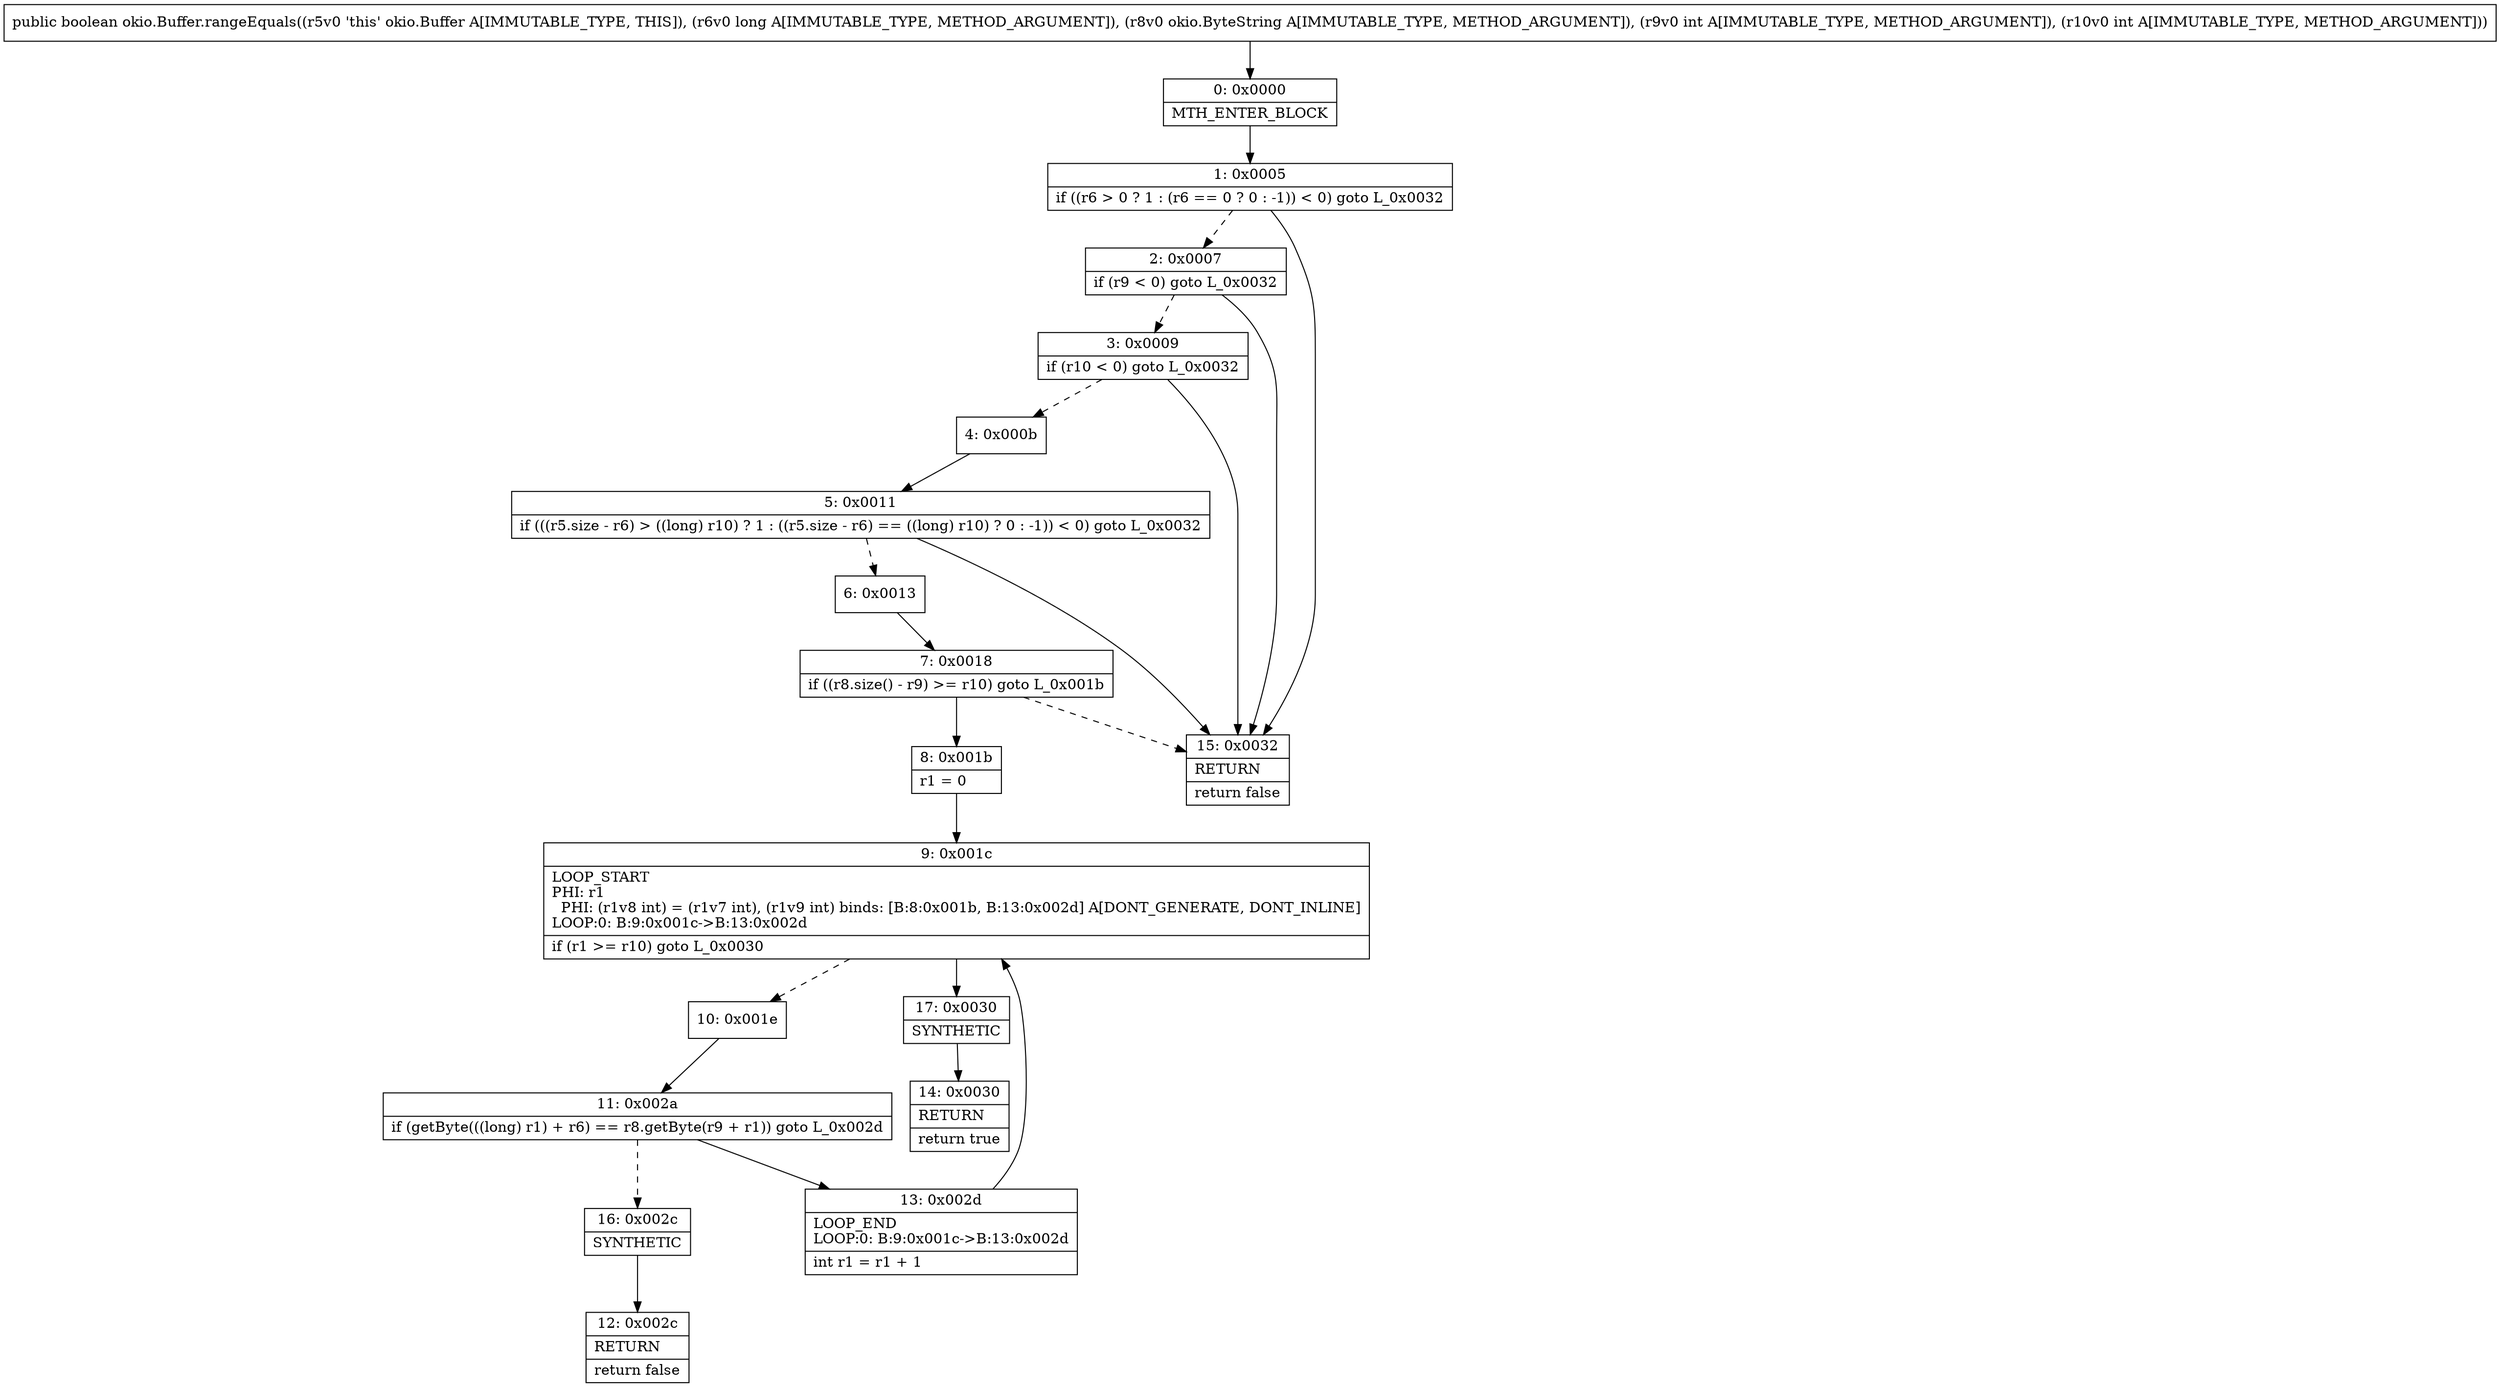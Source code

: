 digraph "CFG forokio.Buffer.rangeEquals(JLokio\/ByteString;II)Z" {
Node_0 [shape=record,label="{0\:\ 0x0000|MTH_ENTER_BLOCK\l}"];
Node_1 [shape=record,label="{1\:\ 0x0005|if ((r6 \> 0 ? 1 : (r6 == 0 ? 0 : \-1)) \< 0) goto L_0x0032\l}"];
Node_2 [shape=record,label="{2\:\ 0x0007|if (r9 \< 0) goto L_0x0032\l}"];
Node_3 [shape=record,label="{3\:\ 0x0009|if (r10 \< 0) goto L_0x0032\l}"];
Node_4 [shape=record,label="{4\:\ 0x000b}"];
Node_5 [shape=record,label="{5\:\ 0x0011|if (((r5.size \- r6) \> ((long) r10) ? 1 : ((r5.size \- r6) == ((long) r10) ? 0 : \-1)) \< 0) goto L_0x0032\l}"];
Node_6 [shape=record,label="{6\:\ 0x0013}"];
Node_7 [shape=record,label="{7\:\ 0x0018|if ((r8.size() \- r9) \>= r10) goto L_0x001b\l}"];
Node_8 [shape=record,label="{8\:\ 0x001b|r1 = 0\l}"];
Node_9 [shape=record,label="{9\:\ 0x001c|LOOP_START\lPHI: r1 \l  PHI: (r1v8 int) = (r1v7 int), (r1v9 int) binds: [B:8:0x001b, B:13:0x002d] A[DONT_GENERATE, DONT_INLINE]\lLOOP:0: B:9:0x001c\-\>B:13:0x002d\l|if (r1 \>= r10) goto L_0x0030\l}"];
Node_10 [shape=record,label="{10\:\ 0x001e}"];
Node_11 [shape=record,label="{11\:\ 0x002a|if (getByte(((long) r1) + r6) == r8.getByte(r9 + r1)) goto L_0x002d\l}"];
Node_12 [shape=record,label="{12\:\ 0x002c|RETURN\l|return false\l}"];
Node_13 [shape=record,label="{13\:\ 0x002d|LOOP_END\lLOOP:0: B:9:0x001c\-\>B:13:0x002d\l|int r1 = r1 + 1\l}"];
Node_14 [shape=record,label="{14\:\ 0x0030|RETURN\l|return true\l}"];
Node_15 [shape=record,label="{15\:\ 0x0032|RETURN\l|return false\l}"];
Node_16 [shape=record,label="{16\:\ 0x002c|SYNTHETIC\l}"];
Node_17 [shape=record,label="{17\:\ 0x0030|SYNTHETIC\l}"];
MethodNode[shape=record,label="{public boolean okio.Buffer.rangeEquals((r5v0 'this' okio.Buffer A[IMMUTABLE_TYPE, THIS]), (r6v0 long A[IMMUTABLE_TYPE, METHOD_ARGUMENT]), (r8v0 okio.ByteString A[IMMUTABLE_TYPE, METHOD_ARGUMENT]), (r9v0 int A[IMMUTABLE_TYPE, METHOD_ARGUMENT]), (r10v0 int A[IMMUTABLE_TYPE, METHOD_ARGUMENT])) }"];
MethodNode -> Node_0;
Node_0 -> Node_1;
Node_1 -> Node_2[style=dashed];
Node_1 -> Node_15;
Node_2 -> Node_3[style=dashed];
Node_2 -> Node_15;
Node_3 -> Node_4[style=dashed];
Node_3 -> Node_15;
Node_4 -> Node_5;
Node_5 -> Node_6[style=dashed];
Node_5 -> Node_15;
Node_6 -> Node_7;
Node_7 -> Node_8;
Node_7 -> Node_15[style=dashed];
Node_8 -> Node_9;
Node_9 -> Node_10[style=dashed];
Node_9 -> Node_17;
Node_10 -> Node_11;
Node_11 -> Node_13;
Node_11 -> Node_16[style=dashed];
Node_13 -> Node_9;
Node_16 -> Node_12;
Node_17 -> Node_14;
}

